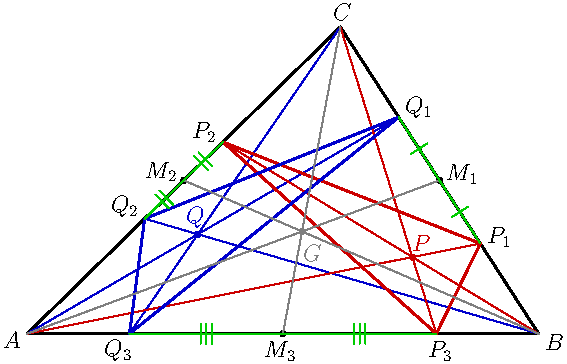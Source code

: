     import geometry; size(10cm,0);
    triangle t=triangleabc(5,6,7); label(t); draw(t, linewidth(bp));
    point P=0.6*t.B+0.25*t.C; dot("$P$", P, dir(60), 0.8*red);
    draw(segment(isotomic(t.VA,P))^^segment(isotomic(t.VB,P))^^segment(isotomic(t.VC,P)),
    0.8*blue);
    draw(segment(cevian(t.VA,P))^^segment(cevian(t.VB,P))^^segment(cevian(t.VC,P)),
    0.8*red);
    triangle t1=cevian(t,P); label("$P_1$", "$P_2$", "$P_3$", t1); draw(t1, bp+0.8*red);
    triangle t2=isotomic(t,P); label("$Q_1$", "$Q_2$", "$Q_3$", t2); draw(t2, bp+0.8*blue);
    dot("$Q$", isotomicconjugate(t,P), dir(100), 0.8*blue);

    point Ma=midpoint(t.BC), Mb=midpoint(t.AC), Mc=midpoint(t.BA);
    dot("$M_1$",Ma,-dir(t.VA)); dot("$M_2$",Mb,-dir(t.VB)); dot("$M_3$",Mc,-dir(t.VC));
    draw(t.A--Ma^^t.B--Mb^^t.C--Mc, grey); dot("$G$", centroid(t), 2*dir(-65), grey);
    draw(t1.A--t2.A, 0.8*green, StickIntervalMarker(2,1,0.8*green));
    draw(t1.B--t2.B, 0.8*green, StickIntervalMarker(2,2,0.8*green));
    draw(t1.C--t2.C, 0.8*green, StickIntervalMarker(2,3,0.8*green));
